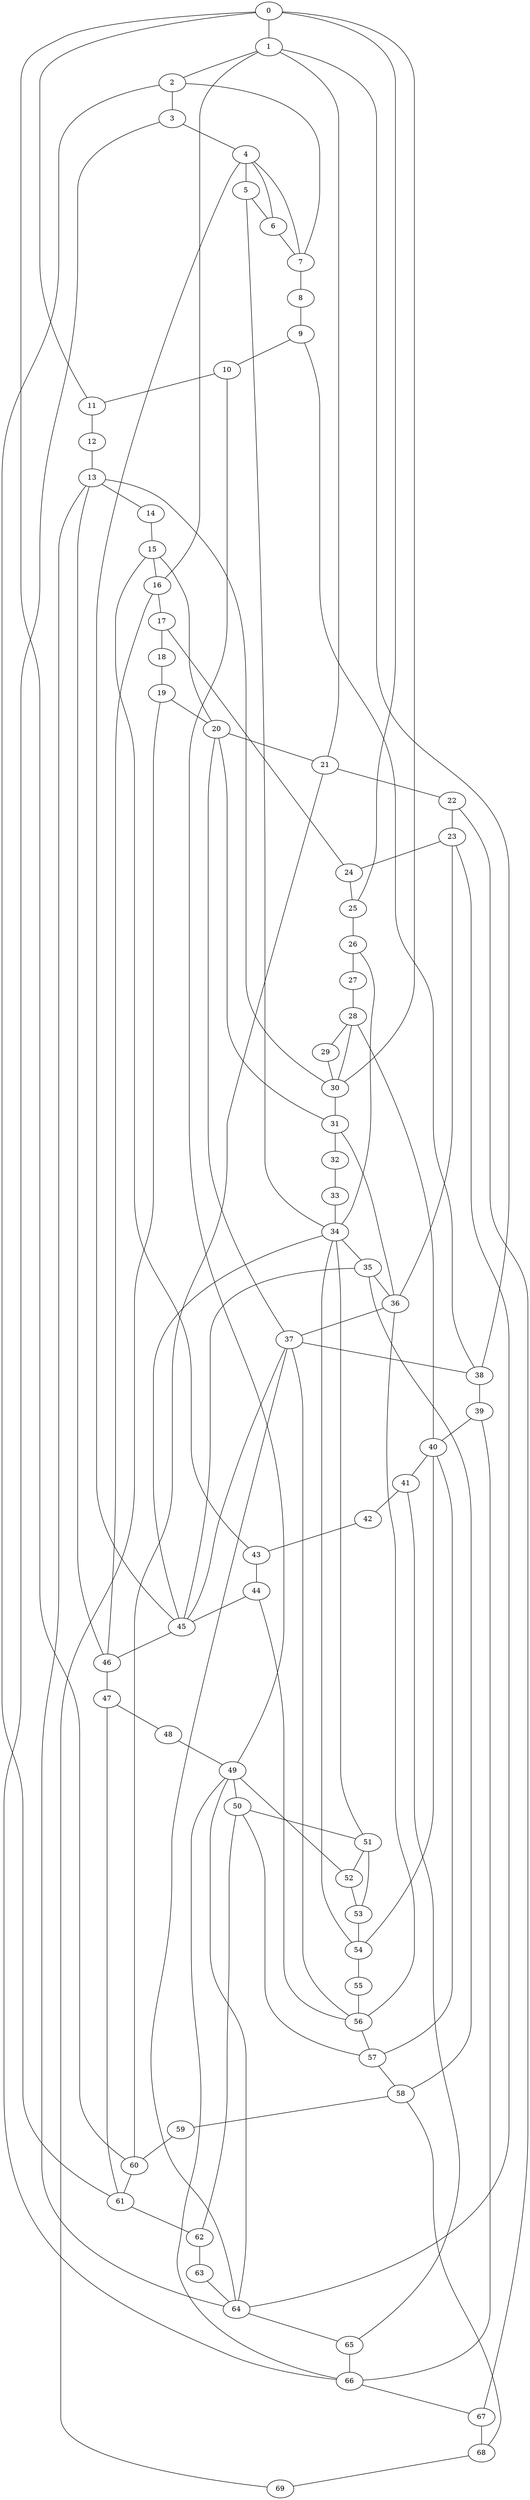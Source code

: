
graph graphname {
    0 -- 1
0 -- 11
0 -- 25
0 -- 30
0 -- 60
1 -- 2
1 -- 21
1 -- 38
1 -- 16
2 -- 3
2 -- 7
2 -- 61
3 -- 4
3 -- 66
4 -- 5
4 -- 7
4 -- 45
4 -- 6
5 -- 6
5 -- 34
6 -- 7
7 -- 8
8 -- 9
9 -- 10
9 -- 38
10 -- 11
10 -- 49
11 -- 12
12 -- 13
13 -- 14
13 -- 46
13 -- 30
13 -- 64
14 -- 15
15 -- 16
15 -- 43
15 -- 20
16 -- 17
16 -- 46
17 -- 18
17 -- 24
18 -- 19
19 -- 20
19 -- 69
20 -- 21
20 -- 31
20 -- 37
21 -- 22
21 -- 60
22 -- 23
22 -- 67
23 -- 24
23 -- 36
23 -- 64
24 -- 25
25 -- 26
26 -- 27
26 -- 34
27 -- 28
28 -- 29
28 -- 40
28 -- 30
29 -- 30
30 -- 31
31 -- 32
31 -- 36
32 -- 33
33 -- 34
34 -- 35
34 -- 54
34 -- 51
34 -- 45
35 -- 36
35 -- 45
35 -- 58
36 -- 37
36 -- 56
37 -- 38
37 -- 56
37 -- 64
37 -- 45
38 -- 39
39 -- 40
39 -- 66
40 -- 41
40 -- 57
40 -- 54
41 -- 42
41 -- 65
42 -- 43
43 -- 44
44 -- 45
44 -- 56
45 -- 46
46 -- 47
47 -- 48
47 -- 61
48 -- 49
49 -- 50
49 -- 66
49 -- 64
49 -- 52
50 -- 51
50 -- 57
50 -- 62
51 -- 52
51 -- 53
52 -- 53
53 -- 54
54 -- 55
55 -- 56
56 -- 57
57 -- 58
58 -- 59
58 -- 68
59 -- 60
60 -- 61
61 -- 62
62 -- 63
63 -- 64
64 -- 65
65 -- 66
66 -- 67
67 -- 68
68 -- 69

}
